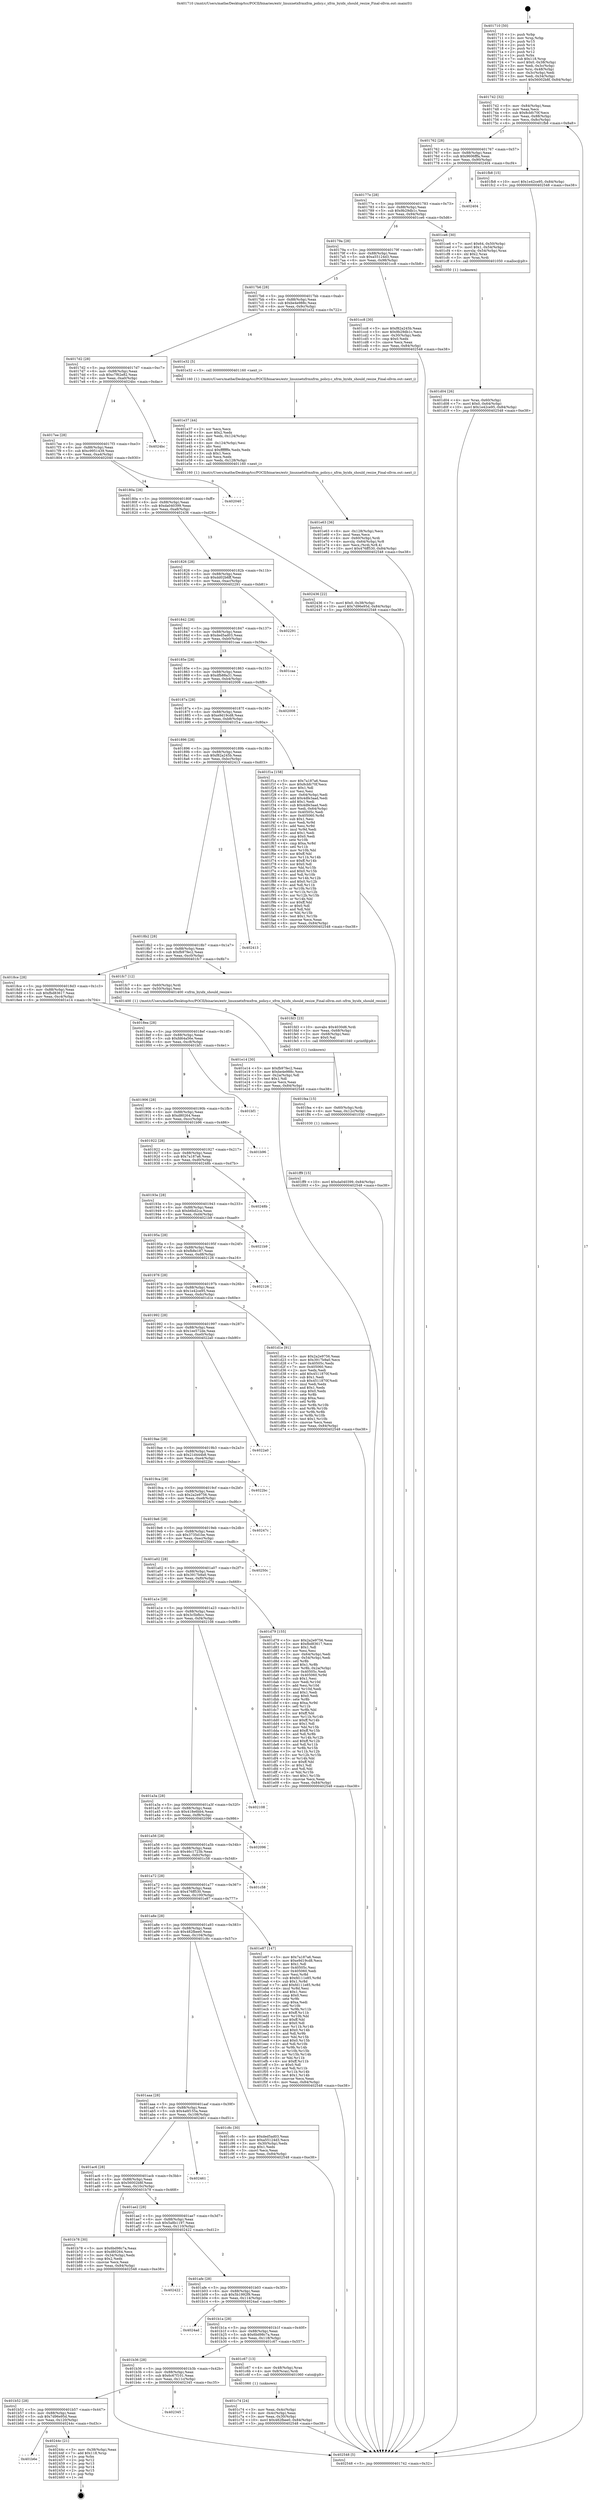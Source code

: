 digraph "0x401710" {
  label = "0x401710 (/mnt/c/Users/mathe/Desktop/tcc/POCII/binaries/extr_linuxnetxfrmxfrm_policy.c_xfrm_byidx_should_resize_Final-ollvm.out::main(0))"
  labelloc = "t"
  node[shape=record]

  Entry [label="",width=0.3,height=0.3,shape=circle,fillcolor=black,style=filled]
  "0x401742" [label="{
     0x401742 [32]\l
     | [instrs]\l
     &nbsp;&nbsp;0x401742 \<+6\>: mov -0x84(%rbp),%eax\l
     &nbsp;&nbsp;0x401748 \<+2\>: mov %eax,%ecx\l
     &nbsp;&nbsp;0x40174a \<+6\>: sub $0x8cbfc70f,%ecx\l
     &nbsp;&nbsp;0x401750 \<+6\>: mov %eax,-0x88(%rbp)\l
     &nbsp;&nbsp;0x401756 \<+6\>: mov %ecx,-0x8c(%rbp)\l
     &nbsp;&nbsp;0x40175c \<+6\>: je 0000000000401fb8 \<main+0x8a8\>\l
  }"]
  "0x401fb8" [label="{
     0x401fb8 [15]\l
     | [instrs]\l
     &nbsp;&nbsp;0x401fb8 \<+10\>: movl $0x1e42ce95,-0x84(%rbp)\l
     &nbsp;&nbsp;0x401fc2 \<+5\>: jmp 0000000000402548 \<main+0xe38\>\l
  }"]
  "0x401762" [label="{
     0x401762 [28]\l
     | [instrs]\l
     &nbsp;&nbsp;0x401762 \<+5\>: jmp 0000000000401767 \<main+0x57\>\l
     &nbsp;&nbsp;0x401767 \<+6\>: mov -0x88(%rbp),%eax\l
     &nbsp;&nbsp;0x40176d \<+5\>: sub $0x9606fffa,%eax\l
     &nbsp;&nbsp;0x401772 \<+6\>: mov %eax,-0x90(%rbp)\l
     &nbsp;&nbsp;0x401778 \<+6\>: je 0000000000402404 \<main+0xcf4\>\l
  }"]
  Exit [label="",width=0.3,height=0.3,shape=circle,fillcolor=black,style=filled,peripheries=2]
  "0x402404" [label="{
     0x402404\l
  }", style=dashed]
  "0x40177e" [label="{
     0x40177e [28]\l
     | [instrs]\l
     &nbsp;&nbsp;0x40177e \<+5\>: jmp 0000000000401783 \<main+0x73\>\l
     &nbsp;&nbsp;0x401783 \<+6\>: mov -0x88(%rbp),%eax\l
     &nbsp;&nbsp;0x401789 \<+5\>: sub $0x9b29db1c,%eax\l
     &nbsp;&nbsp;0x40178e \<+6\>: mov %eax,-0x94(%rbp)\l
     &nbsp;&nbsp;0x401794 \<+6\>: je 0000000000401ce6 \<main+0x5d6\>\l
  }"]
  "0x401b6e" [label="{
     0x401b6e\l
  }", style=dashed]
  "0x401ce6" [label="{
     0x401ce6 [30]\l
     | [instrs]\l
     &nbsp;&nbsp;0x401ce6 \<+7\>: movl $0x64,-0x50(%rbp)\l
     &nbsp;&nbsp;0x401ced \<+7\>: movl $0x1,-0x54(%rbp)\l
     &nbsp;&nbsp;0x401cf4 \<+4\>: movslq -0x54(%rbp),%rax\l
     &nbsp;&nbsp;0x401cf8 \<+4\>: shl $0x2,%rax\l
     &nbsp;&nbsp;0x401cfc \<+3\>: mov %rax,%rdi\l
     &nbsp;&nbsp;0x401cff \<+5\>: call 0000000000401050 \<malloc@plt\>\l
     | [calls]\l
     &nbsp;&nbsp;0x401050 \{1\} (unknown)\l
  }"]
  "0x40179a" [label="{
     0x40179a [28]\l
     | [instrs]\l
     &nbsp;&nbsp;0x40179a \<+5\>: jmp 000000000040179f \<main+0x8f\>\l
     &nbsp;&nbsp;0x40179f \<+6\>: mov -0x88(%rbp),%eax\l
     &nbsp;&nbsp;0x4017a5 \<+5\>: sub $0xa55124d3,%eax\l
     &nbsp;&nbsp;0x4017aa \<+6\>: mov %eax,-0x98(%rbp)\l
     &nbsp;&nbsp;0x4017b0 \<+6\>: je 0000000000401cc8 \<main+0x5b8\>\l
  }"]
  "0x40244c" [label="{
     0x40244c [21]\l
     | [instrs]\l
     &nbsp;&nbsp;0x40244c \<+3\>: mov -0x38(%rbp),%eax\l
     &nbsp;&nbsp;0x40244f \<+7\>: add $0x118,%rsp\l
     &nbsp;&nbsp;0x402456 \<+1\>: pop %rbx\l
     &nbsp;&nbsp;0x402457 \<+2\>: pop %r12\l
     &nbsp;&nbsp;0x402459 \<+2\>: pop %r13\l
     &nbsp;&nbsp;0x40245b \<+2\>: pop %r14\l
     &nbsp;&nbsp;0x40245d \<+2\>: pop %r15\l
     &nbsp;&nbsp;0x40245f \<+1\>: pop %rbp\l
     &nbsp;&nbsp;0x402460 \<+1\>: ret\l
  }"]
  "0x401cc8" [label="{
     0x401cc8 [30]\l
     | [instrs]\l
     &nbsp;&nbsp;0x401cc8 \<+5\>: mov $0xf82a245b,%eax\l
     &nbsp;&nbsp;0x401ccd \<+5\>: mov $0x9b29db1c,%ecx\l
     &nbsp;&nbsp;0x401cd2 \<+3\>: mov -0x30(%rbp),%edx\l
     &nbsp;&nbsp;0x401cd5 \<+3\>: cmp $0x0,%edx\l
     &nbsp;&nbsp;0x401cd8 \<+3\>: cmove %ecx,%eax\l
     &nbsp;&nbsp;0x401cdb \<+6\>: mov %eax,-0x84(%rbp)\l
     &nbsp;&nbsp;0x401ce1 \<+5\>: jmp 0000000000402548 \<main+0xe38\>\l
  }"]
  "0x4017b6" [label="{
     0x4017b6 [28]\l
     | [instrs]\l
     &nbsp;&nbsp;0x4017b6 \<+5\>: jmp 00000000004017bb \<main+0xab\>\l
     &nbsp;&nbsp;0x4017bb \<+6\>: mov -0x88(%rbp),%eax\l
     &nbsp;&nbsp;0x4017c1 \<+5\>: sub $0xbe4e988c,%eax\l
     &nbsp;&nbsp;0x4017c6 \<+6\>: mov %eax,-0x9c(%rbp)\l
     &nbsp;&nbsp;0x4017cc \<+6\>: je 0000000000401e32 \<main+0x722\>\l
  }"]
  "0x401b52" [label="{
     0x401b52 [28]\l
     | [instrs]\l
     &nbsp;&nbsp;0x401b52 \<+5\>: jmp 0000000000401b57 \<main+0x447\>\l
     &nbsp;&nbsp;0x401b57 \<+6\>: mov -0x88(%rbp),%eax\l
     &nbsp;&nbsp;0x401b5d \<+5\>: sub $0x7d96e95d,%eax\l
     &nbsp;&nbsp;0x401b62 \<+6\>: mov %eax,-0x120(%rbp)\l
     &nbsp;&nbsp;0x401b68 \<+6\>: je 000000000040244c \<main+0xd3c\>\l
  }"]
  "0x401e32" [label="{
     0x401e32 [5]\l
     | [instrs]\l
     &nbsp;&nbsp;0x401e32 \<+5\>: call 0000000000401160 \<next_i\>\l
     | [calls]\l
     &nbsp;&nbsp;0x401160 \{1\} (/mnt/c/Users/mathe/Desktop/tcc/POCII/binaries/extr_linuxnetxfrmxfrm_policy.c_xfrm_byidx_should_resize_Final-ollvm.out::next_i)\l
  }"]
  "0x4017d2" [label="{
     0x4017d2 [28]\l
     | [instrs]\l
     &nbsp;&nbsp;0x4017d2 \<+5\>: jmp 00000000004017d7 \<main+0xc7\>\l
     &nbsp;&nbsp;0x4017d7 \<+6\>: mov -0x88(%rbp),%eax\l
     &nbsp;&nbsp;0x4017dd \<+5\>: sub $0xc7f62e82,%eax\l
     &nbsp;&nbsp;0x4017e2 \<+6\>: mov %eax,-0xa0(%rbp)\l
     &nbsp;&nbsp;0x4017e8 \<+6\>: je 00000000004024bc \<main+0xdac\>\l
  }"]
  "0x402345" [label="{
     0x402345\l
  }", style=dashed]
  "0x4024bc" [label="{
     0x4024bc\l
  }", style=dashed]
  "0x4017ee" [label="{
     0x4017ee [28]\l
     | [instrs]\l
     &nbsp;&nbsp;0x4017ee \<+5\>: jmp 00000000004017f3 \<main+0xe3\>\l
     &nbsp;&nbsp;0x4017f3 \<+6\>: mov -0x88(%rbp),%eax\l
     &nbsp;&nbsp;0x4017f9 \<+5\>: sub $0xc9951439,%eax\l
     &nbsp;&nbsp;0x4017fe \<+6\>: mov %eax,-0xa4(%rbp)\l
     &nbsp;&nbsp;0x401804 \<+6\>: je 0000000000402040 \<main+0x930\>\l
  }"]
  "0x401ff9" [label="{
     0x401ff9 [15]\l
     | [instrs]\l
     &nbsp;&nbsp;0x401ff9 \<+10\>: movl $0xda040399,-0x84(%rbp)\l
     &nbsp;&nbsp;0x402003 \<+5\>: jmp 0000000000402548 \<main+0xe38\>\l
  }"]
  "0x402040" [label="{
     0x402040\l
  }", style=dashed]
  "0x40180a" [label="{
     0x40180a [28]\l
     | [instrs]\l
     &nbsp;&nbsp;0x40180a \<+5\>: jmp 000000000040180f \<main+0xff\>\l
     &nbsp;&nbsp;0x40180f \<+6\>: mov -0x88(%rbp),%eax\l
     &nbsp;&nbsp;0x401815 \<+5\>: sub $0xda040399,%eax\l
     &nbsp;&nbsp;0x40181a \<+6\>: mov %eax,-0xa8(%rbp)\l
     &nbsp;&nbsp;0x401820 \<+6\>: je 0000000000402436 \<main+0xd26\>\l
  }"]
  "0x401fea" [label="{
     0x401fea [15]\l
     | [instrs]\l
     &nbsp;&nbsp;0x401fea \<+4\>: mov -0x60(%rbp),%rdi\l
     &nbsp;&nbsp;0x401fee \<+6\>: mov %eax,-0x12c(%rbp)\l
     &nbsp;&nbsp;0x401ff4 \<+5\>: call 0000000000401030 \<free@plt\>\l
     | [calls]\l
     &nbsp;&nbsp;0x401030 \{1\} (unknown)\l
  }"]
  "0x402436" [label="{
     0x402436 [22]\l
     | [instrs]\l
     &nbsp;&nbsp;0x402436 \<+7\>: movl $0x0,-0x38(%rbp)\l
     &nbsp;&nbsp;0x40243d \<+10\>: movl $0x7d96e95d,-0x84(%rbp)\l
     &nbsp;&nbsp;0x402447 \<+5\>: jmp 0000000000402548 \<main+0xe38\>\l
  }"]
  "0x401826" [label="{
     0x401826 [28]\l
     | [instrs]\l
     &nbsp;&nbsp;0x401826 \<+5\>: jmp 000000000040182b \<main+0x11b\>\l
     &nbsp;&nbsp;0x40182b \<+6\>: mov -0x88(%rbp),%eax\l
     &nbsp;&nbsp;0x401831 \<+5\>: sub $0xdd02b6ff,%eax\l
     &nbsp;&nbsp;0x401836 \<+6\>: mov %eax,-0xac(%rbp)\l
     &nbsp;&nbsp;0x40183c \<+6\>: je 0000000000402291 \<main+0xb81\>\l
  }"]
  "0x401fd3" [label="{
     0x401fd3 [23]\l
     | [instrs]\l
     &nbsp;&nbsp;0x401fd3 \<+10\>: movabs $0x4030d6,%rdi\l
     &nbsp;&nbsp;0x401fdd \<+3\>: mov %eax,-0x68(%rbp)\l
     &nbsp;&nbsp;0x401fe0 \<+3\>: mov -0x68(%rbp),%esi\l
     &nbsp;&nbsp;0x401fe3 \<+2\>: mov $0x0,%al\l
     &nbsp;&nbsp;0x401fe5 \<+5\>: call 0000000000401040 \<printf@plt\>\l
     | [calls]\l
     &nbsp;&nbsp;0x401040 \{1\} (unknown)\l
  }"]
  "0x402291" [label="{
     0x402291\l
  }", style=dashed]
  "0x401842" [label="{
     0x401842 [28]\l
     | [instrs]\l
     &nbsp;&nbsp;0x401842 \<+5\>: jmp 0000000000401847 \<main+0x137\>\l
     &nbsp;&nbsp;0x401847 \<+6\>: mov -0x88(%rbp),%eax\l
     &nbsp;&nbsp;0x40184d \<+5\>: sub $0xded5ad03,%eax\l
     &nbsp;&nbsp;0x401852 \<+6\>: mov %eax,-0xb0(%rbp)\l
     &nbsp;&nbsp;0x401858 \<+6\>: je 0000000000401caa \<main+0x59a\>\l
  }"]
  "0x401e63" [label="{
     0x401e63 [36]\l
     | [instrs]\l
     &nbsp;&nbsp;0x401e63 \<+6\>: mov -0x128(%rbp),%ecx\l
     &nbsp;&nbsp;0x401e69 \<+3\>: imul %eax,%ecx\l
     &nbsp;&nbsp;0x401e6c \<+4\>: mov -0x60(%rbp),%rdi\l
     &nbsp;&nbsp;0x401e70 \<+4\>: movslq -0x64(%rbp),%r8\l
     &nbsp;&nbsp;0x401e74 \<+4\>: mov %ecx,(%rdi,%r8,4)\l
     &nbsp;&nbsp;0x401e78 \<+10\>: movl $0x476ff530,-0x84(%rbp)\l
     &nbsp;&nbsp;0x401e82 \<+5\>: jmp 0000000000402548 \<main+0xe38\>\l
  }"]
  "0x401caa" [label="{
     0x401caa\l
  }", style=dashed]
  "0x40185e" [label="{
     0x40185e [28]\l
     | [instrs]\l
     &nbsp;&nbsp;0x40185e \<+5\>: jmp 0000000000401863 \<main+0x153\>\l
     &nbsp;&nbsp;0x401863 \<+6\>: mov -0x88(%rbp),%eax\l
     &nbsp;&nbsp;0x401869 \<+5\>: sub $0xdfb88a31,%eax\l
     &nbsp;&nbsp;0x40186e \<+6\>: mov %eax,-0xb4(%rbp)\l
     &nbsp;&nbsp;0x401874 \<+6\>: je 0000000000402008 \<main+0x8f8\>\l
  }"]
  "0x401e37" [label="{
     0x401e37 [44]\l
     | [instrs]\l
     &nbsp;&nbsp;0x401e37 \<+2\>: xor %ecx,%ecx\l
     &nbsp;&nbsp;0x401e39 \<+5\>: mov $0x2,%edx\l
     &nbsp;&nbsp;0x401e3e \<+6\>: mov %edx,-0x124(%rbp)\l
     &nbsp;&nbsp;0x401e44 \<+1\>: cltd\l
     &nbsp;&nbsp;0x401e45 \<+6\>: mov -0x124(%rbp),%esi\l
     &nbsp;&nbsp;0x401e4b \<+2\>: idiv %esi\l
     &nbsp;&nbsp;0x401e4d \<+6\>: imul $0xfffffffe,%edx,%edx\l
     &nbsp;&nbsp;0x401e53 \<+3\>: sub $0x1,%ecx\l
     &nbsp;&nbsp;0x401e56 \<+2\>: sub %ecx,%edx\l
     &nbsp;&nbsp;0x401e58 \<+6\>: mov %edx,-0x128(%rbp)\l
     &nbsp;&nbsp;0x401e5e \<+5\>: call 0000000000401160 \<next_i\>\l
     | [calls]\l
     &nbsp;&nbsp;0x401160 \{1\} (/mnt/c/Users/mathe/Desktop/tcc/POCII/binaries/extr_linuxnetxfrmxfrm_policy.c_xfrm_byidx_should_resize_Final-ollvm.out::next_i)\l
  }"]
  "0x402008" [label="{
     0x402008\l
  }", style=dashed]
  "0x40187a" [label="{
     0x40187a [28]\l
     | [instrs]\l
     &nbsp;&nbsp;0x40187a \<+5\>: jmp 000000000040187f \<main+0x16f\>\l
     &nbsp;&nbsp;0x40187f \<+6\>: mov -0x88(%rbp),%eax\l
     &nbsp;&nbsp;0x401885 \<+5\>: sub $0xe9d19cd8,%eax\l
     &nbsp;&nbsp;0x40188a \<+6\>: mov %eax,-0xb8(%rbp)\l
     &nbsp;&nbsp;0x401890 \<+6\>: je 0000000000401f1a \<main+0x80a\>\l
  }"]
  "0x401d04" [label="{
     0x401d04 [26]\l
     | [instrs]\l
     &nbsp;&nbsp;0x401d04 \<+4\>: mov %rax,-0x60(%rbp)\l
     &nbsp;&nbsp;0x401d08 \<+7\>: movl $0x0,-0x64(%rbp)\l
     &nbsp;&nbsp;0x401d0f \<+10\>: movl $0x1e42ce95,-0x84(%rbp)\l
     &nbsp;&nbsp;0x401d19 \<+5\>: jmp 0000000000402548 \<main+0xe38\>\l
  }"]
  "0x401f1a" [label="{
     0x401f1a [158]\l
     | [instrs]\l
     &nbsp;&nbsp;0x401f1a \<+5\>: mov $0x7a187a6,%eax\l
     &nbsp;&nbsp;0x401f1f \<+5\>: mov $0x8cbfc70f,%ecx\l
     &nbsp;&nbsp;0x401f24 \<+2\>: mov $0x1,%dl\l
     &nbsp;&nbsp;0x401f26 \<+2\>: xor %esi,%esi\l
     &nbsp;&nbsp;0x401f28 \<+3\>: mov -0x64(%rbp),%edi\l
     &nbsp;&nbsp;0x401f2b \<+6\>: add $0x4dfe3aad,%edi\l
     &nbsp;&nbsp;0x401f31 \<+3\>: add $0x1,%edi\l
     &nbsp;&nbsp;0x401f34 \<+6\>: sub $0x4dfe3aad,%edi\l
     &nbsp;&nbsp;0x401f3a \<+3\>: mov %edi,-0x64(%rbp)\l
     &nbsp;&nbsp;0x401f3d \<+7\>: mov 0x40505c,%edi\l
     &nbsp;&nbsp;0x401f44 \<+8\>: mov 0x405060,%r8d\l
     &nbsp;&nbsp;0x401f4c \<+3\>: sub $0x1,%esi\l
     &nbsp;&nbsp;0x401f4f \<+3\>: mov %edi,%r9d\l
     &nbsp;&nbsp;0x401f52 \<+3\>: add %esi,%r9d\l
     &nbsp;&nbsp;0x401f55 \<+4\>: imul %r9d,%edi\l
     &nbsp;&nbsp;0x401f59 \<+3\>: and $0x1,%edi\l
     &nbsp;&nbsp;0x401f5c \<+3\>: cmp $0x0,%edi\l
     &nbsp;&nbsp;0x401f5f \<+4\>: sete %r10b\l
     &nbsp;&nbsp;0x401f63 \<+4\>: cmp $0xa,%r8d\l
     &nbsp;&nbsp;0x401f67 \<+4\>: setl %r11b\l
     &nbsp;&nbsp;0x401f6b \<+3\>: mov %r10b,%bl\l
     &nbsp;&nbsp;0x401f6e \<+3\>: xor $0xff,%bl\l
     &nbsp;&nbsp;0x401f71 \<+3\>: mov %r11b,%r14b\l
     &nbsp;&nbsp;0x401f74 \<+4\>: xor $0xff,%r14b\l
     &nbsp;&nbsp;0x401f78 \<+3\>: xor $0x0,%dl\l
     &nbsp;&nbsp;0x401f7b \<+3\>: mov %bl,%r15b\l
     &nbsp;&nbsp;0x401f7e \<+4\>: and $0x0,%r15b\l
     &nbsp;&nbsp;0x401f82 \<+3\>: and %dl,%r10b\l
     &nbsp;&nbsp;0x401f85 \<+3\>: mov %r14b,%r12b\l
     &nbsp;&nbsp;0x401f88 \<+4\>: and $0x0,%r12b\l
     &nbsp;&nbsp;0x401f8c \<+3\>: and %dl,%r11b\l
     &nbsp;&nbsp;0x401f8f \<+3\>: or %r10b,%r15b\l
     &nbsp;&nbsp;0x401f92 \<+3\>: or %r11b,%r12b\l
     &nbsp;&nbsp;0x401f95 \<+3\>: xor %r12b,%r15b\l
     &nbsp;&nbsp;0x401f98 \<+3\>: or %r14b,%bl\l
     &nbsp;&nbsp;0x401f9b \<+3\>: xor $0xff,%bl\l
     &nbsp;&nbsp;0x401f9e \<+3\>: or $0x0,%dl\l
     &nbsp;&nbsp;0x401fa1 \<+2\>: and %dl,%bl\l
     &nbsp;&nbsp;0x401fa3 \<+3\>: or %bl,%r15b\l
     &nbsp;&nbsp;0x401fa6 \<+4\>: test $0x1,%r15b\l
     &nbsp;&nbsp;0x401faa \<+3\>: cmovne %ecx,%eax\l
     &nbsp;&nbsp;0x401fad \<+6\>: mov %eax,-0x84(%rbp)\l
     &nbsp;&nbsp;0x401fb3 \<+5\>: jmp 0000000000402548 \<main+0xe38\>\l
  }"]
  "0x401896" [label="{
     0x401896 [28]\l
     | [instrs]\l
     &nbsp;&nbsp;0x401896 \<+5\>: jmp 000000000040189b \<main+0x18b\>\l
     &nbsp;&nbsp;0x40189b \<+6\>: mov -0x88(%rbp),%eax\l
     &nbsp;&nbsp;0x4018a1 \<+5\>: sub $0xf82a245b,%eax\l
     &nbsp;&nbsp;0x4018a6 \<+6\>: mov %eax,-0xbc(%rbp)\l
     &nbsp;&nbsp;0x4018ac \<+6\>: je 0000000000402413 \<main+0xd03\>\l
  }"]
  "0x401c74" [label="{
     0x401c74 [24]\l
     | [instrs]\l
     &nbsp;&nbsp;0x401c74 \<+3\>: mov %eax,-0x4c(%rbp)\l
     &nbsp;&nbsp;0x401c77 \<+3\>: mov -0x4c(%rbp),%eax\l
     &nbsp;&nbsp;0x401c7a \<+3\>: mov %eax,-0x30(%rbp)\l
     &nbsp;&nbsp;0x401c7d \<+10\>: movl $0x482fbee0,-0x84(%rbp)\l
     &nbsp;&nbsp;0x401c87 \<+5\>: jmp 0000000000402548 \<main+0xe38\>\l
  }"]
  "0x402413" [label="{
     0x402413\l
  }", style=dashed]
  "0x4018b2" [label="{
     0x4018b2 [28]\l
     | [instrs]\l
     &nbsp;&nbsp;0x4018b2 \<+5\>: jmp 00000000004018b7 \<main+0x1a7\>\l
     &nbsp;&nbsp;0x4018b7 \<+6\>: mov -0x88(%rbp),%eax\l
     &nbsp;&nbsp;0x4018bd \<+5\>: sub $0xfb97fec2,%eax\l
     &nbsp;&nbsp;0x4018c2 \<+6\>: mov %eax,-0xc0(%rbp)\l
     &nbsp;&nbsp;0x4018c8 \<+6\>: je 0000000000401fc7 \<main+0x8b7\>\l
  }"]
  "0x401b36" [label="{
     0x401b36 [28]\l
     | [instrs]\l
     &nbsp;&nbsp;0x401b36 \<+5\>: jmp 0000000000401b3b \<main+0x42b\>\l
     &nbsp;&nbsp;0x401b3b \<+6\>: mov -0x88(%rbp),%eax\l
     &nbsp;&nbsp;0x401b41 \<+5\>: sub $0x6c67f101,%eax\l
     &nbsp;&nbsp;0x401b46 \<+6\>: mov %eax,-0x11c(%rbp)\l
     &nbsp;&nbsp;0x401b4c \<+6\>: je 0000000000402345 \<main+0xc35\>\l
  }"]
  "0x401fc7" [label="{
     0x401fc7 [12]\l
     | [instrs]\l
     &nbsp;&nbsp;0x401fc7 \<+4\>: mov -0x60(%rbp),%rdi\l
     &nbsp;&nbsp;0x401fcb \<+3\>: mov -0x50(%rbp),%esi\l
     &nbsp;&nbsp;0x401fce \<+5\>: call 0000000000401400 \<xfrm_byidx_should_resize\>\l
     | [calls]\l
     &nbsp;&nbsp;0x401400 \{1\} (/mnt/c/Users/mathe/Desktop/tcc/POCII/binaries/extr_linuxnetxfrmxfrm_policy.c_xfrm_byidx_should_resize_Final-ollvm.out::xfrm_byidx_should_resize)\l
  }"]
  "0x4018ce" [label="{
     0x4018ce [28]\l
     | [instrs]\l
     &nbsp;&nbsp;0x4018ce \<+5\>: jmp 00000000004018d3 \<main+0x1c3\>\l
     &nbsp;&nbsp;0x4018d3 \<+6\>: mov -0x88(%rbp),%eax\l
     &nbsp;&nbsp;0x4018d9 \<+5\>: sub $0xfbd83617,%eax\l
     &nbsp;&nbsp;0x4018de \<+6\>: mov %eax,-0xc4(%rbp)\l
     &nbsp;&nbsp;0x4018e4 \<+6\>: je 0000000000401e14 \<main+0x704\>\l
  }"]
  "0x401c67" [label="{
     0x401c67 [13]\l
     | [instrs]\l
     &nbsp;&nbsp;0x401c67 \<+4\>: mov -0x48(%rbp),%rax\l
     &nbsp;&nbsp;0x401c6b \<+4\>: mov 0x8(%rax),%rdi\l
     &nbsp;&nbsp;0x401c6f \<+5\>: call 0000000000401060 \<atoi@plt\>\l
     | [calls]\l
     &nbsp;&nbsp;0x401060 \{1\} (unknown)\l
  }"]
  "0x401e14" [label="{
     0x401e14 [30]\l
     | [instrs]\l
     &nbsp;&nbsp;0x401e14 \<+5\>: mov $0xfb97fec2,%eax\l
     &nbsp;&nbsp;0x401e19 \<+5\>: mov $0xbe4e988c,%ecx\l
     &nbsp;&nbsp;0x401e1e \<+3\>: mov -0x2a(%rbp),%dl\l
     &nbsp;&nbsp;0x401e21 \<+3\>: test $0x1,%dl\l
     &nbsp;&nbsp;0x401e24 \<+3\>: cmovne %ecx,%eax\l
     &nbsp;&nbsp;0x401e27 \<+6\>: mov %eax,-0x84(%rbp)\l
     &nbsp;&nbsp;0x401e2d \<+5\>: jmp 0000000000402548 \<main+0xe38\>\l
  }"]
  "0x4018ea" [label="{
     0x4018ea [28]\l
     | [instrs]\l
     &nbsp;&nbsp;0x4018ea \<+5\>: jmp 00000000004018ef \<main+0x1df\>\l
     &nbsp;&nbsp;0x4018ef \<+6\>: mov -0x88(%rbp),%eax\l
     &nbsp;&nbsp;0x4018f5 \<+5\>: sub $0xfd64a56e,%eax\l
     &nbsp;&nbsp;0x4018fa \<+6\>: mov %eax,-0xc8(%rbp)\l
     &nbsp;&nbsp;0x401900 \<+6\>: je 0000000000401bf1 \<main+0x4e1\>\l
  }"]
  "0x401b1a" [label="{
     0x401b1a [28]\l
     | [instrs]\l
     &nbsp;&nbsp;0x401b1a \<+5\>: jmp 0000000000401b1f \<main+0x40f\>\l
     &nbsp;&nbsp;0x401b1f \<+6\>: mov -0x88(%rbp),%eax\l
     &nbsp;&nbsp;0x401b25 \<+5\>: sub $0x6bd98c7a,%eax\l
     &nbsp;&nbsp;0x401b2a \<+6\>: mov %eax,-0x118(%rbp)\l
     &nbsp;&nbsp;0x401b30 \<+6\>: je 0000000000401c67 \<main+0x557\>\l
  }"]
  "0x401bf1" [label="{
     0x401bf1\l
  }", style=dashed]
  "0x401906" [label="{
     0x401906 [28]\l
     | [instrs]\l
     &nbsp;&nbsp;0x401906 \<+5\>: jmp 000000000040190b \<main+0x1fb\>\l
     &nbsp;&nbsp;0x40190b \<+6\>: mov -0x88(%rbp),%eax\l
     &nbsp;&nbsp;0x401911 \<+5\>: sub $0xd80264,%eax\l
     &nbsp;&nbsp;0x401916 \<+6\>: mov %eax,-0xcc(%rbp)\l
     &nbsp;&nbsp;0x40191c \<+6\>: je 0000000000401b96 \<main+0x486\>\l
  }"]
  "0x4024ad" [label="{
     0x4024ad\l
  }", style=dashed]
  "0x401b96" [label="{
     0x401b96\l
  }", style=dashed]
  "0x401922" [label="{
     0x401922 [28]\l
     | [instrs]\l
     &nbsp;&nbsp;0x401922 \<+5\>: jmp 0000000000401927 \<main+0x217\>\l
     &nbsp;&nbsp;0x401927 \<+6\>: mov -0x88(%rbp),%eax\l
     &nbsp;&nbsp;0x40192d \<+5\>: sub $0x7a187a6,%eax\l
     &nbsp;&nbsp;0x401932 \<+6\>: mov %eax,-0xd0(%rbp)\l
     &nbsp;&nbsp;0x401938 \<+6\>: je 000000000040248b \<main+0xd7b\>\l
  }"]
  "0x401afe" [label="{
     0x401afe [28]\l
     | [instrs]\l
     &nbsp;&nbsp;0x401afe \<+5\>: jmp 0000000000401b03 \<main+0x3f3\>\l
     &nbsp;&nbsp;0x401b03 \<+6\>: mov -0x88(%rbp),%eax\l
     &nbsp;&nbsp;0x401b09 \<+5\>: sub $0x5b1992f9,%eax\l
     &nbsp;&nbsp;0x401b0e \<+6\>: mov %eax,-0x114(%rbp)\l
     &nbsp;&nbsp;0x401b14 \<+6\>: je 00000000004024ad \<main+0xd9d\>\l
  }"]
  "0x40248b" [label="{
     0x40248b\l
  }", style=dashed]
  "0x40193e" [label="{
     0x40193e [28]\l
     | [instrs]\l
     &nbsp;&nbsp;0x40193e \<+5\>: jmp 0000000000401943 \<main+0x233\>\l
     &nbsp;&nbsp;0x401943 \<+6\>: mov -0x88(%rbp),%eax\l
     &nbsp;&nbsp;0x401949 \<+5\>: sub $0xb6bd2ca,%eax\l
     &nbsp;&nbsp;0x40194e \<+6\>: mov %eax,-0xd4(%rbp)\l
     &nbsp;&nbsp;0x401954 \<+6\>: je 00000000004021b9 \<main+0xaa9\>\l
  }"]
  "0x402422" [label="{
     0x402422\l
  }", style=dashed]
  "0x4021b9" [label="{
     0x4021b9\l
  }", style=dashed]
  "0x40195a" [label="{
     0x40195a [28]\l
     | [instrs]\l
     &nbsp;&nbsp;0x40195a \<+5\>: jmp 000000000040195f \<main+0x24f\>\l
     &nbsp;&nbsp;0x40195f \<+6\>: mov -0x88(%rbp),%eax\l
     &nbsp;&nbsp;0x401965 \<+5\>: sub $0xfb8e187,%eax\l
     &nbsp;&nbsp;0x40196a \<+6\>: mov %eax,-0xd8(%rbp)\l
     &nbsp;&nbsp;0x401970 \<+6\>: je 0000000000402126 \<main+0xa16\>\l
  }"]
  "0x401710" [label="{
     0x401710 [50]\l
     | [instrs]\l
     &nbsp;&nbsp;0x401710 \<+1\>: push %rbp\l
     &nbsp;&nbsp;0x401711 \<+3\>: mov %rsp,%rbp\l
     &nbsp;&nbsp;0x401714 \<+2\>: push %r15\l
     &nbsp;&nbsp;0x401716 \<+2\>: push %r14\l
     &nbsp;&nbsp;0x401718 \<+2\>: push %r13\l
     &nbsp;&nbsp;0x40171a \<+2\>: push %r12\l
     &nbsp;&nbsp;0x40171c \<+1\>: push %rbx\l
     &nbsp;&nbsp;0x40171d \<+7\>: sub $0x118,%rsp\l
     &nbsp;&nbsp;0x401724 \<+7\>: movl $0x0,-0x38(%rbp)\l
     &nbsp;&nbsp;0x40172b \<+3\>: mov %edi,-0x3c(%rbp)\l
     &nbsp;&nbsp;0x40172e \<+4\>: mov %rsi,-0x48(%rbp)\l
     &nbsp;&nbsp;0x401732 \<+3\>: mov -0x3c(%rbp),%edi\l
     &nbsp;&nbsp;0x401735 \<+3\>: mov %edi,-0x34(%rbp)\l
     &nbsp;&nbsp;0x401738 \<+10\>: movl $0x56002b8f,-0x84(%rbp)\l
  }"]
  "0x402126" [label="{
     0x402126\l
  }", style=dashed]
  "0x401976" [label="{
     0x401976 [28]\l
     | [instrs]\l
     &nbsp;&nbsp;0x401976 \<+5\>: jmp 000000000040197b \<main+0x26b\>\l
     &nbsp;&nbsp;0x40197b \<+6\>: mov -0x88(%rbp),%eax\l
     &nbsp;&nbsp;0x401981 \<+5\>: sub $0x1e42ce95,%eax\l
     &nbsp;&nbsp;0x401986 \<+6\>: mov %eax,-0xdc(%rbp)\l
     &nbsp;&nbsp;0x40198c \<+6\>: je 0000000000401d1e \<main+0x60e\>\l
  }"]
  "0x402548" [label="{
     0x402548 [5]\l
     | [instrs]\l
     &nbsp;&nbsp;0x402548 \<+5\>: jmp 0000000000401742 \<main+0x32\>\l
  }"]
  "0x401d1e" [label="{
     0x401d1e [91]\l
     | [instrs]\l
     &nbsp;&nbsp;0x401d1e \<+5\>: mov $0x2a2e9756,%eax\l
     &nbsp;&nbsp;0x401d23 \<+5\>: mov $0x3917b9a0,%ecx\l
     &nbsp;&nbsp;0x401d28 \<+7\>: mov 0x40505c,%edx\l
     &nbsp;&nbsp;0x401d2f \<+7\>: mov 0x405060,%esi\l
     &nbsp;&nbsp;0x401d36 \<+2\>: mov %edx,%edi\l
     &nbsp;&nbsp;0x401d38 \<+6\>: add $0x4511870f,%edi\l
     &nbsp;&nbsp;0x401d3e \<+3\>: sub $0x1,%edi\l
     &nbsp;&nbsp;0x401d41 \<+6\>: sub $0x4511870f,%edi\l
     &nbsp;&nbsp;0x401d47 \<+3\>: imul %edi,%edx\l
     &nbsp;&nbsp;0x401d4a \<+3\>: and $0x1,%edx\l
     &nbsp;&nbsp;0x401d4d \<+3\>: cmp $0x0,%edx\l
     &nbsp;&nbsp;0x401d50 \<+4\>: sete %r8b\l
     &nbsp;&nbsp;0x401d54 \<+3\>: cmp $0xa,%esi\l
     &nbsp;&nbsp;0x401d57 \<+4\>: setl %r9b\l
     &nbsp;&nbsp;0x401d5b \<+3\>: mov %r8b,%r10b\l
     &nbsp;&nbsp;0x401d5e \<+3\>: and %r9b,%r10b\l
     &nbsp;&nbsp;0x401d61 \<+3\>: xor %r9b,%r8b\l
     &nbsp;&nbsp;0x401d64 \<+3\>: or %r8b,%r10b\l
     &nbsp;&nbsp;0x401d67 \<+4\>: test $0x1,%r10b\l
     &nbsp;&nbsp;0x401d6b \<+3\>: cmovne %ecx,%eax\l
     &nbsp;&nbsp;0x401d6e \<+6\>: mov %eax,-0x84(%rbp)\l
     &nbsp;&nbsp;0x401d74 \<+5\>: jmp 0000000000402548 \<main+0xe38\>\l
  }"]
  "0x401992" [label="{
     0x401992 [28]\l
     | [instrs]\l
     &nbsp;&nbsp;0x401992 \<+5\>: jmp 0000000000401997 \<main+0x287\>\l
     &nbsp;&nbsp;0x401997 \<+6\>: mov -0x88(%rbp),%eax\l
     &nbsp;&nbsp;0x40199d \<+5\>: sub $0x1ee572de,%eax\l
     &nbsp;&nbsp;0x4019a2 \<+6\>: mov %eax,-0xe0(%rbp)\l
     &nbsp;&nbsp;0x4019a8 \<+6\>: je 00000000004022a0 \<main+0xb90\>\l
  }"]
  "0x401ae2" [label="{
     0x401ae2 [28]\l
     | [instrs]\l
     &nbsp;&nbsp;0x401ae2 \<+5\>: jmp 0000000000401ae7 \<main+0x3d7\>\l
     &nbsp;&nbsp;0x401ae7 \<+6\>: mov -0x88(%rbp),%eax\l
     &nbsp;&nbsp;0x401aed \<+5\>: sub $0x5a8b1197,%eax\l
     &nbsp;&nbsp;0x401af2 \<+6\>: mov %eax,-0x110(%rbp)\l
     &nbsp;&nbsp;0x401af8 \<+6\>: je 0000000000402422 \<main+0xd12\>\l
  }"]
  "0x4022a0" [label="{
     0x4022a0\l
  }", style=dashed]
  "0x4019ae" [label="{
     0x4019ae [28]\l
     | [instrs]\l
     &nbsp;&nbsp;0x4019ae \<+5\>: jmp 00000000004019b3 \<main+0x2a3\>\l
     &nbsp;&nbsp;0x4019b3 \<+6\>: mov -0x88(%rbp),%eax\l
     &nbsp;&nbsp;0x4019b9 \<+5\>: sub $0x21d444b8,%eax\l
     &nbsp;&nbsp;0x4019be \<+6\>: mov %eax,-0xe4(%rbp)\l
     &nbsp;&nbsp;0x4019c4 \<+6\>: je 00000000004022bc \<main+0xbac\>\l
  }"]
  "0x401b78" [label="{
     0x401b78 [30]\l
     | [instrs]\l
     &nbsp;&nbsp;0x401b78 \<+5\>: mov $0x6bd98c7a,%eax\l
     &nbsp;&nbsp;0x401b7d \<+5\>: mov $0xd80264,%ecx\l
     &nbsp;&nbsp;0x401b82 \<+3\>: mov -0x34(%rbp),%edx\l
     &nbsp;&nbsp;0x401b85 \<+3\>: cmp $0x2,%edx\l
     &nbsp;&nbsp;0x401b88 \<+3\>: cmovne %ecx,%eax\l
     &nbsp;&nbsp;0x401b8b \<+6\>: mov %eax,-0x84(%rbp)\l
     &nbsp;&nbsp;0x401b91 \<+5\>: jmp 0000000000402548 \<main+0xe38\>\l
  }"]
  "0x4022bc" [label="{
     0x4022bc\l
  }", style=dashed]
  "0x4019ca" [label="{
     0x4019ca [28]\l
     | [instrs]\l
     &nbsp;&nbsp;0x4019ca \<+5\>: jmp 00000000004019cf \<main+0x2bf\>\l
     &nbsp;&nbsp;0x4019cf \<+6\>: mov -0x88(%rbp),%eax\l
     &nbsp;&nbsp;0x4019d5 \<+5\>: sub $0x2a2e9756,%eax\l
     &nbsp;&nbsp;0x4019da \<+6\>: mov %eax,-0xe8(%rbp)\l
     &nbsp;&nbsp;0x4019e0 \<+6\>: je 000000000040247c \<main+0xd6c\>\l
  }"]
  "0x401ac6" [label="{
     0x401ac6 [28]\l
     | [instrs]\l
     &nbsp;&nbsp;0x401ac6 \<+5\>: jmp 0000000000401acb \<main+0x3bb\>\l
     &nbsp;&nbsp;0x401acb \<+6\>: mov -0x88(%rbp),%eax\l
     &nbsp;&nbsp;0x401ad1 \<+5\>: sub $0x56002b8f,%eax\l
     &nbsp;&nbsp;0x401ad6 \<+6\>: mov %eax,-0x10c(%rbp)\l
     &nbsp;&nbsp;0x401adc \<+6\>: je 0000000000401b78 \<main+0x468\>\l
  }"]
  "0x40247c" [label="{
     0x40247c\l
  }", style=dashed]
  "0x4019e6" [label="{
     0x4019e6 [28]\l
     | [instrs]\l
     &nbsp;&nbsp;0x4019e6 \<+5\>: jmp 00000000004019eb \<main+0x2db\>\l
     &nbsp;&nbsp;0x4019eb \<+6\>: mov -0x88(%rbp),%eax\l
     &nbsp;&nbsp;0x4019f1 \<+5\>: sub $0x3735d1be,%eax\l
     &nbsp;&nbsp;0x4019f6 \<+6\>: mov %eax,-0xec(%rbp)\l
     &nbsp;&nbsp;0x4019fc \<+6\>: je 000000000040250c \<main+0xdfc\>\l
  }"]
  "0x402461" [label="{
     0x402461\l
  }", style=dashed]
  "0x40250c" [label="{
     0x40250c\l
  }", style=dashed]
  "0x401a02" [label="{
     0x401a02 [28]\l
     | [instrs]\l
     &nbsp;&nbsp;0x401a02 \<+5\>: jmp 0000000000401a07 \<main+0x2f7\>\l
     &nbsp;&nbsp;0x401a07 \<+6\>: mov -0x88(%rbp),%eax\l
     &nbsp;&nbsp;0x401a0d \<+5\>: sub $0x3917b9a0,%eax\l
     &nbsp;&nbsp;0x401a12 \<+6\>: mov %eax,-0xf0(%rbp)\l
     &nbsp;&nbsp;0x401a18 \<+6\>: je 0000000000401d79 \<main+0x669\>\l
  }"]
  "0x401aaa" [label="{
     0x401aaa [28]\l
     | [instrs]\l
     &nbsp;&nbsp;0x401aaa \<+5\>: jmp 0000000000401aaf \<main+0x39f\>\l
     &nbsp;&nbsp;0x401aaf \<+6\>: mov -0x88(%rbp),%eax\l
     &nbsp;&nbsp;0x401ab5 \<+5\>: sub $0x4a6f155a,%eax\l
     &nbsp;&nbsp;0x401aba \<+6\>: mov %eax,-0x108(%rbp)\l
     &nbsp;&nbsp;0x401ac0 \<+6\>: je 0000000000402461 \<main+0xd51\>\l
  }"]
  "0x401d79" [label="{
     0x401d79 [155]\l
     | [instrs]\l
     &nbsp;&nbsp;0x401d79 \<+5\>: mov $0x2a2e9756,%eax\l
     &nbsp;&nbsp;0x401d7e \<+5\>: mov $0xfbd83617,%ecx\l
     &nbsp;&nbsp;0x401d83 \<+2\>: mov $0x1,%dl\l
     &nbsp;&nbsp;0x401d85 \<+2\>: xor %esi,%esi\l
     &nbsp;&nbsp;0x401d87 \<+3\>: mov -0x64(%rbp),%edi\l
     &nbsp;&nbsp;0x401d8a \<+3\>: cmp -0x54(%rbp),%edi\l
     &nbsp;&nbsp;0x401d8d \<+4\>: setl %r8b\l
     &nbsp;&nbsp;0x401d91 \<+4\>: and $0x1,%r8b\l
     &nbsp;&nbsp;0x401d95 \<+4\>: mov %r8b,-0x2a(%rbp)\l
     &nbsp;&nbsp;0x401d99 \<+7\>: mov 0x40505c,%edi\l
     &nbsp;&nbsp;0x401da0 \<+8\>: mov 0x405060,%r9d\l
     &nbsp;&nbsp;0x401da8 \<+3\>: sub $0x1,%esi\l
     &nbsp;&nbsp;0x401dab \<+3\>: mov %edi,%r10d\l
     &nbsp;&nbsp;0x401dae \<+3\>: add %esi,%r10d\l
     &nbsp;&nbsp;0x401db1 \<+4\>: imul %r10d,%edi\l
     &nbsp;&nbsp;0x401db5 \<+3\>: and $0x1,%edi\l
     &nbsp;&nbsp;0x401db8 \<+3\>: cmp $0x0,%edi\l
     &nbsp;&nbsp;0x401dbb \<+4\>: sete %r8b\l
     &nbsp;&nbsp;0x401dbf \<+4\>: cmp $0xa,%r9d\l
     &nbsp;&nbsp;0x401dc3 \<+4\>: setl %r11b\l
     &nbsp;&nbsp;0x401dc7 \<+3\>: mov %r8b,%bl\l
     &nbsp;&nbsp;0x401dca \<+3\>: xor $0xff,%bl\l
     &nbsp;&nbsp;0x401dcd \<+3\>: mov %r11b,%r14b\l
     &nbsp;&nbsp;0x401dd0 \<+4\>: xor $0xff,%r14b\l
     &nbsp;&nbsp;0x401dd4 \<+3\>: xor $0x1,%dl\l
     &nbsp;&nbsp;0x401dd7 \<+3\>: mov %bl,%r15b\l
     &nbsp;&nbsp;0x401dda \<+4\>: and $0xff,%r15b\l
     &nbsp;&nbsp;0x401dde \<+3\>: and %dl,%r8b\l
     &nbsp;&nbsp;0x401de1 \<+3\>: mov %r14b,%r12b\l
     &nbsp;&nbsp;0x401de4 \<+4\>: and $0xff,%r12b\l
     &nbsp;&nbsp;0x401de8 \<+3\>: and %dl,%r11b\l
     &nbsp;&nbsp;0x401deb \<+3\>: or %r8b,%r15b\l
     &nbsp;&nbsp;0x401dee \<+3\>: or %r11b,%r12b\l
     &nbsp;&nbsp;0x401df1 \<+3\>: xor %r12b,%r15b\l
     &nbsp;&nbsp;0x401df4 \<+3\>: or %r14b,%bl\l
     &nbsp;&nbsp;0x401df7 \<+3\>: xor $0xff,%bl\l
     &nbsp;&nbsp;0x401dfa \<+3\>: or $0x1,%dl\l
     &nbsp;&nbsp;0x401dfd \<+2\>: and %dl,%bl\l
     &nbsp;&nbsp;0x401dff \<+3\>: or %bl,%r15b\l
     &nbsp;&nbsp;0x401e02 \<+4\>: test $0x1,%r15b\l
     &nbsp;&nbsp;0x401e06 \<+3\>: cmovne %ecx,%eax\l
     &nbsp;&nbsp;0x401e09 \<+6\>: mov %eax,-0x84(%rbp)\l
     &nbsp;&nbsp;0x401e0f \<+5\>: jmp 0000000000402548 \<main+0xe38\>\l
  }"]
  "0x401a1e" [label="{
     0x401a1e [28]\l
     | [instrs]\l
     &nbsp;&nbsp;0x401a1e \<+5\>: jmp 0000000000401a23 \<main+0x313\>\l
     &nbsp;&nbsp;0x401a23 \<+6\>: mov -0x88(%rbp),%eax\l
     &nbsp;&nbsp;0x401a29 \<+5\>: sub $0x3c5bfbcc,%eax\l
     &nbsp;&nbsp;0x401a2e \<+6\>: mov %eax,-0xf4(%rbp)\l
     &nbsp;&nbsp;0x401a34 \<+6\>: je 0000000000402108 \<main+0x9f8\>\l
  }"]
  "0x401c8c" [label="{
     0x401c8c [30]\l
     | [instrs]\l
     &nbsp;&nbsp;0x401c8c \<+5\>: mov $0xded5ad03,%eax\l
     &nbsp;&nbsp;0x401c91 \<+5\>: mov $0xa55124d3,%ecx\l
     &nbsp;&nbsp;0x401c96 \<+3\>: mov -0x30(%rbp),%edx\l
     &nbsp;&nbsp;0x401c99 \<+3\>: cmp $0x1,%edx\l
     &nbsp;&nbsp;0x401c9c \<+3\>: cmovl %ecx,%eax\l
     &nbsp;&nbsp;0x401c9f \<+6\>: mov %eax,-0x84(%rbp)\l
     &nbsp;&nbsp;0x401ca5 \<+5\>: jmp 0000000000402548 \<main+0xe38\>\l
  }"]
  "0x402108" [label="{
     0x402108\l
  }", style=dashed]
  "0x401a3a" [label="{
     0x401a3a [28]\l
     | [instrs]\l
     &nbsp;&nbsp;0x401a3a \<+5\>: jmp 0000000000401a3f \<main+0x32f\>\l
     &nbsp;&nbsp;0x401a3f \<+6\>: mov -0x88(%rbp),%eax\l
     &nbsp;&nbsp;0x401a45 \<+5\>: sub $0x418e6bb4,%eax\l
     &nbsp;&nbsp;0x401a4a \<+6\>: mov %eax,-0xf8(%rbp)\l
     &nbsp;&nbsp;0x401a50 \<+6\>: je 0000000000402096 \<main+0x986\>\l
  }"]
  "0x401a8e" [label="{
     0x401a8e [28]\l
     | [instrs]\l
     &nbsp;&nbsp;0x401a8e \<+5\>: jmp 0000000000401a93 \<main+0x383\>\l
     &nbsp;&nbsp;0x401a93 \<+6\>: mov -0x88(%rbp),%eax\l
     &nbsp;&nbsp;0x401a99 \<+5\>: sub $0x482fbee0,%eax\l
     &nbsp;&nbsp;0x401a9e \<+6\>: mov %eax,-0x104(%rbp)\l
     &nbsp;&nbsp;0x401aa4 \<+6\>: je 0000000000401c8c \<main+0x57c\>\l
  }"]
  "0x402096" [label="{
     0x402096\l
  }", style=dashed]
  "0x401a56" [label="{
     0x401a56 [28]\l
     | [instrs]\l
     &nbsp;&nbsp;0x401a56 \<+5\>: jmp 0000000000401a5b \<main+0x34b\>\l
     &nbsp;&nbsp;0x401a5b \<+6\>: mov -0x88(%rbp),%eax\l
     &nbsp;&nbsp;0x401a61 \<+5\>: sub $0x46c1723b,%eax\l
     &nbsp;&nbsp;0x401a66 \<+6\>: mov %eax,-0xfc(%rbp)\l
     &nbsp;&nbsp;0x401a6c \<+6\>: je 0000000000401c58 \<main+0x548\>\l
  }"]
  "0x401e87" [label="{
     0x401e87 [147]\l
     | [instrs]\l
     &nbsp;&nbsp;0x401e87 \<+5\>: mov $0x7a187a6,%eax\l
     &nbsp;&nbsp;0x401e8c \<+5\>: mov $0xe9d19cd8,%ecx\l
     &nbsp;&nbsp;0x401e91 \<+2\>: mov $0x1,%dl\l
     &nbsp;&nbsp;0x401e93 \<+7\>: mov 0x40505c,%esi\l
     &nbsp;&nbsp;0x401e9a \<+7\>: mov 0x405060,%edi\l
     &nbsp;&nbsp;0x401ea1 \<+3\>: mov %esi,%r8d\l
     &nbsp;&nbsp;0x401ea4 \<+7\>: sub $0xfd111e85,%r8d\l
     &nbsp;&nbsp;0x401eab \<+4\>: sub $0x1,%r8d\l
     &nbsp;&nbsp;0x401eaf \<+7\>: add $0xfd111e85,%r8d\l
     &nbsp;&nbsp;0x401eb6 \<+4\>: imul %r8d,%esi\l
     &nbsp;&nbsp;0x401eba \<+3\>: and $0x1,%esi\l
     &nbsp;&nbsp;0x401ebd \<+3\>: cmp $0x0,%esi\l
     &nbsp;&nbsp;0x401ec0 \<+4\>: sete %r9b\l
     &nbsp;&nbsp;0x401ec4 \<+3\>: cmp $0xa,%edi\l
     &nbsp;&nbsp;0x401ec7 \<+4\>: setl %r10b\l
     &nbsp;&nbsp;0x401ecb \<+3\>: mov %r9b,%r11b\l
     &nbsp;&nbsp;0x401ece \<+4\>: xor $0xff,%r11b\l
     &nbsp;&nbsp;0x401ed2 \<+3\>: mov %r10b,%bl\l
     &nbsp;&nbsp;0x401ed5 \<+3\>: xor $0xff,%bl\l
     &nbsp;&nbsp;0x401ed8 \<+3\>: xor $0x0,%dl\l
     &nbsp;&nbsp;0x401edb \<+3\>: mov %r11b,%r14b\l
     &nbsp;&nbsp;0x401ede \<+4\>: and $0x0,%r14b\l
     &nbsp;&nbsp;0x401ee2 \<+3\>: and %dl,%r9b\l
     &nbsp;&nbsp;0x401ee5 \<+3\>: mov %bl,%r15b\l
     &nbsp;&nbsp;0x401ee8 \<+4\>: and $0x0,%r15b\l
     &nbsp;&nbsp;0x401eec \<+3\>: and %dl,%r10b\l
     &nbsp;&nbsp;0x401eef \<+3\>: or %r9b,%r14b\l
     &nbsp;&nbsp;0x401ef2 \<+3\>: or %r10b,%r15b\l
     &nbsp;&nbsp;0x401ef5 \<+3\>: xor %r15b,%r14b\l
     &nbsp;&nbsp;0x401ef8 \<+3\>: or %bl,%r11b\l
     &nbsp;&nbsp;0x401efb \<+4\>: xor $0xff,%r11b\l
     &nbsp;&nbsp;0x401eff \<+3\>: or $0x0,%dl\l
     &nbsp;&nbsp;0x401f02 \<+3\>: and %dl,%r11b\l
     &nbsp;&nbsp;0x401f05 \<+3\>: or %r11b,%r14b\l
     &nbsp;&nbsp;0x401f08 \<+4\>: test $0x1,%r14b\l
     &nbsp;&nbsp;0x401f0c \<+3\>: cmovne %ecx,%eax\l
     &nbsp;&nbsp;0x401f0f \<+6\>: mov %eax,-0x84(%rbp)\l
     &nbsp;&nbsp;0x401f15 \<+5\>: jmp 0000000000402548 \<main+0xe38\>\l
  }"]
  "0x401c58" [label="{
     0x401c58\l
  }", style=dashed]
  "0x401a72" [label="{
     0x401a72 [28]\l
     | [instrs]\l
     &nbsp;&nbsp;0x401a72 \<+5\>: jmp 0000000000401a77 \<main+0x367\>\l
     &nbsp;&nbsp;0x401a77 \<+6\>: mov -0x88(%rbp),%eax\l
     &nbsp;&nbsp;0x401a7d \<+5\>: sub $0x476ff530,%eax\l
     &nbsp;&nbsp;0x401a82 \<+6\>: mov %eax,-0x100(%rbp)\l
     &nbsp;&nbsp;0x401a88 \<+6\>: je 0000000000401e87 \<main+0x777\>\l
  }"]
  Entry -> "0x401710" [label=" 1"]
  "0x401742" -> "0x401fb8" [label=" 1"]
  "0x401742" -> "0x401762" [label=" 17"]
  "0x40244c" -> Exit [label=" 1"]
  "0x401762" -> "0x402404" [label=" 0"]
  "0x401762" -> "0x40177e" [label=" 17"]
  "0x401b52" -> "0x401b6e" [label=" 0"]
  "0x40177e" -> "0x401ce6" [label=" 1"]
  "0x40177e" -> "0x40179a" [label=" 16"]
  "0x401b52" -> "0x40244c" [label=" 1"]
  "0x40179a" -> "0x401cc8" [label=" 1"]
  "0x40179a" -> "0x4017b6" [label=" 15"]
  "0x401b36" -> "0x401b52" [label=" 1"]
  "0x4017b6" -> "0x401e32" [label=" 1"]
  "0x4017b6" -> "0x4017d2" [label=" 14"]
  "0x401b36" -> "0x402345" [label=" 0"]
  "0x4017d2" -> "0x4024bc" [label=" 0"]
  "0x4017d2" -> "0x4017ee" [label=" 14"]
  "0x402436" -> "0x402548" [label=" 1"]
  "0x4017ee" -> "0x402040" [label=" 0"]
  "0x4017ee" -> "0x40180a" [label=" 14"]
  "0x401ff9" -> "0x402548" [label=" 1"]
  "0x40180a" -> "0x402436" [label=" 1"]
  "0x40180a" -> "0x401826" [label=" 13"]
  "0x401fea" -> "0x401ff9" [label=" 1"]
  "0x401826" -> "0x402291" [label=" 0"]
  "0x401826" -> "0x401842" [label=" 13"]
  "0x401fd3" -> "0x401fea" [label=" 1"]
  "0x401842" -> "0x401caa" [label=" 0"]
  "0x401842" -> "0x40185e" [label=" 13"]
  "0x401fc7" -> "0x401fd3" [label=" 1"]
  "0x40185e" -> "0x402008" [label=" 0"]
  "0x40185e" -> "0x40187a" [label=" 13"]
  "0x401fb8" -> "0x402548" [label=" 1"]
  "0x40187a" -> "0x401f1a" [label=" 1"]
  "0x40187a" -> "0x401896" [label=" 12"]
  "0x401f1a" -> "0x402548" [label=" 1"]
  "0x401896" -> "0x402413" [label=" 0"]
  "0x401896" -> "0x4018b2" [label=" 12"]
  "0x401e87" -> "0x402548" [label=" 1"]
  "0x4018b2" -> "0x401fc7" [label=" 1"]
  "0x4018b2" -> "0x4018ce" [label=" 11"]
  "0x401e63" -> "0x402548" [label=" 1"]
  "0x4018ce" -> "0x401e14" [label=" 2"]
  "0x4018ce" -> "0x4018ea" [label=" 9"]
  "0x401e37" -> "0x401e63" [label=" 1"]
  "0x4018ea" -> "0x401bf1" [label=" 0"]
  "0x4018ea" -> "0x401906" [label=" 9"]
  "0x401e14" -> "0x402548" [label=" 2"]
  "0x401906" -> "0x401b96" [label=" 0"]
  "0x401906" -> "0x401922" [label=" 9"]
  "0x401d79" -> "0x402548" [label=" 2"]
  "0x401922" -> "0x40248b" [label=" 0"]
  "0x401922" -> "0x40193e" [label=" 9"]
  "0x401d04" -> "0x402548" [label=" 1"]
  "0x40193e" -> "0x4021b9" [label=" 0"]
  "0x40193e" -> "0x40195a" [label=" 9"]
  "0x401ce6" -> "0x401d04" [label=" 1"]
  "0x40195a" -> "0x402126" [label=" 0"]
  "0x40195a" -> "0x401976" [label=" 9"]
  "0x401c8c" -> "0x402548" [label=" 1"]
  "0x401976" -> "0x401d1e" [label=" 2"]
  "0x401976" -> "0x401992" [label=" 7"]
  "0x401c74" -> "0x402548" [label=" 1"]
  "0x401992" -> "0x4022a0" [label=" 0"]
  "0x401992" -> "0x4019ae" [label=" 7"]
  "0x401c67" -> "0x401c74" [label=" 1"]
  "0x4019ae" -> "0x4022bc" [label=" 0"]
  "0x4019ae" -> "0x4019ca" [label=" 7"]
  "0x401b1a" -> "0x401b36" [label=" 1"]
  "0x4019ca" -> "0x40247c" [label=" 0"]
  "0x4019ca" -> "0x4019e6" [label=" 7"]
  "0x401e32" -> "0x401e37" [label=" 1"]
  "0x4019e6" -> "0x40250c" [label=" 0"]
  "0x4019e6" -> "0x401a02" [label=" 7"]
  "0x401afe" -> "0x401b1a" [label=" 2"]
  "0x401a02" -> "0x401d79" [label=" 2"]
  "0x401a02" -> "0x401a1e" [label=" 5"]
  "0x401d1e" -> "0x402548" [label=" 2"]
  "0x401a1e" -> "0x402108" [label=" 0"]
  "0x401a1e" -> "0x401a3a" [label=" 5"]
  "0x401ae2" -> "0x401afe" [label=" 2"]
  "0x401a3a" -> "0x402096" [label=" 0"]
  "0x401a3a" -> "0x401a56" [label=" 5"]
  "0x401cc8" -> "0x402548" [label=" 1"]
  "0x401a56" -> "0x401c58" [label=" 0"]
  "0x401a56" -> "0x401a72" [label=" 5"]
  "0x402548" -> "0x401742" [label=" 17"]
  "0x401a72" -> "0x401e87" [label=" 1"]
  "0x401a72" -> "0x401a8e" [label=" 4"]
  "0x401ae2" -> "0x402422" [label=" 0"]
  "0x401a8e" -> "0x401c8c" [label=" 1"]
  "0x401a8e" -> "0x401aaa" [label=" 3"]
  "0x401afe" -> "0x4024ad" [label=" 0"]
  "0x401aaa" -> "0x402461" [label=" 0"]
  "0x401aaa" -> "0x401ac6" [label=" 3"]
  "0x401b1a" -> "0x401c67" [label=" 1"]
  "0x401ac6" -> "0x401b78" [label=" 1"]
  "0x401ac6" -> "0x401ae2" [label=" 2"]
  "0x401b78" -> "0x402548" [label=" 1"]
  "0x401710" -> "0x401742" [label=" 1"]
}
